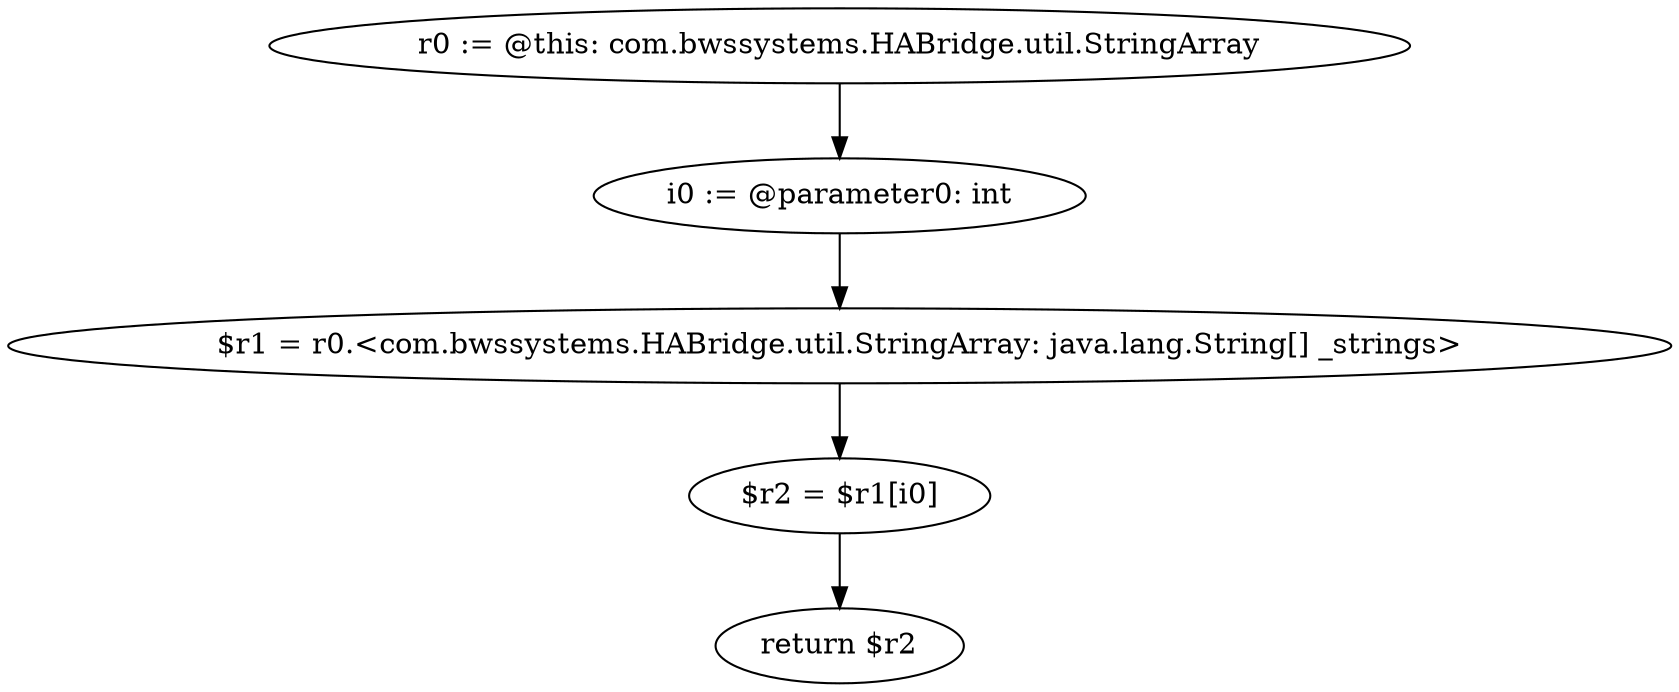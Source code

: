 digraph "unitGraph" {
    "r0 := @this: com.bwssystems.HABridge.util.StringArray"
    "i0 := @parameter0: int"
    "$r1 = r0.<com.bwssystems.HABridge.util.StringArray: java.lang.String[] _strings>"
    "$r2 = $r1[i0]"
    "return $r2"
    "r0 := @this: com.bwssystems.HABridge.util.StringArray"->"i0 := @parameter0: int";
    "i0 := @parameter0: int"->"$r1 = r0.<com.bwssystems.HABridge.util.StringArray: java.lang.String[] _strings>";
    "$r1 = r0.<com.bwssystems.HABridge.util.StringArray: java.lang.String[] _strings>"->"$r2 = $r1[i0]";
    "$r2 = $r1[i0]"->"return $r2";
}
